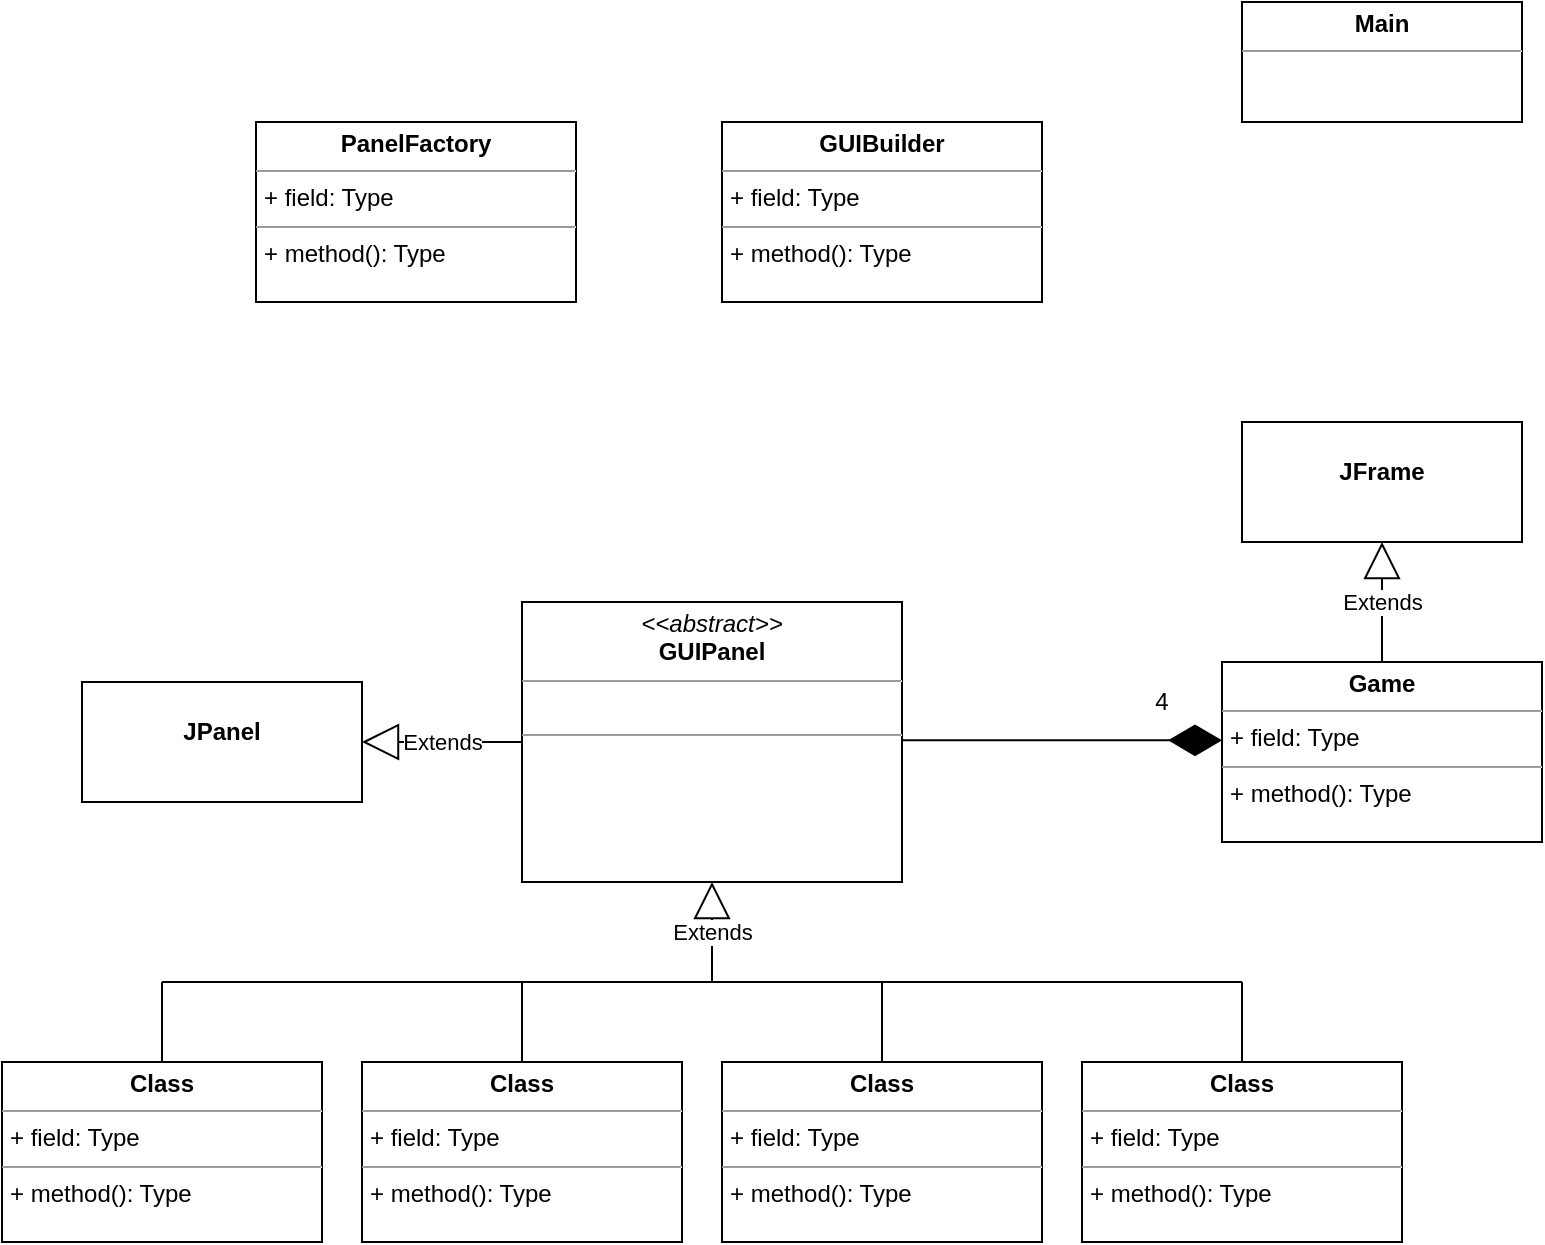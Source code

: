 <mxfile version="14.6.12" type="github">
  <diagram id="C5RBs43oDa-KdzZeNtuy" name="Page-1">
    <mxGraphModel dx="920" dy="552" grid="1" gridSize="10" guides="1" tooltips="1" connect="1" arrows="1" fold="1" page="1" pageScale="1" pageWidth="827" pageHeight="1169" math="0" shadow="0">
      <root>
        <mxCell id="WIyWlLk6GJQsqaUBKTNV-0" />
        <mxCell id="WIyWlLk6GJQsqaUBKTNV-1" parent="WIyWlLk6GJQsqaUBKTNV-0" />
        <mxCell id="btEMubfJMQzDjWzsL3hs-0" value="&lt;p style=&quot;margin: 0px ; margin-top: 4px ; text-align: center&quot;&gt;&lt;i&gt;&amp;lt;&amp;lt;abstract&amp;gt;&amp;gt;&lt;/i&gt;&lt;br&gt;&lt;b&gt;GUIPanel&lt;/b&gt;&lt;/p&gt;&lt;hr size=&quot;1&quot;&gt;&lt;p style=&quot;margin: 0px ; margin-left: 4px&quot;&gt;&lt;br&gt;&lt;/p&gt;&lt;hr size=&quot;1&quot;&gt;&lt;p style=&quot;margin: 0px ; margin-left: 4px&quot;&gt;&lt;br&gt;&lt;/p&gt;" style="verticalAlign=top;align=left;overflow=fill;fontSize=12;fontFamily=Helvetica;html=1;" parent="WIyWlLk6GJQsqaUBKTNV-1" vertex="1">
          <mxGeometry x="273" y="360" width="190" height="140" as="geometry" />
        </mxCell>
        <mxCell id="7n_-vRpYmNQ27YF9gRPF-0" value="&lt;p style=&quot;margin: 0px ; margin-top: 4px ; text-align: center&quot;&gt;&lt;br&gt;&lt;b&gt;JPanel&lt;/b&gt;&lt;/p&gt;" style="verticalAlign=top;align=left;overflow=fill;fontSize=12;fontFamily=Helvetica;html=1;" vertex="1" parent="WIyWlLk6GJQsqaUBKTNV-1">
          <mxGeometry x="53" y="400" width="140" height="60" as="geometry" />
        </mxCell>
        <mxCell id="7n_-vRpYmNQ27YF9gRPF-2" value="&lt;p style=&quot;margin:0px;margin-top:4px;text-align:center;&quot;&gt;&lt;b&gt;Class&lt;/b&gt;&lt;/p&gt;&lt;hr size=&quot;1&quot;/&gt;&lt;p style=&quot;margin:0px;margin-left:4px;&quot;&gt;+ field: Type&lt;/p&gt;&lt;hr size=&quot;1&quot;/&gt;&lt;p style=&quot;margin:0px;margin-left:4px;&quot;&gt;+ method(): Type&lt;/p&gt;" style="verticalAlign=top;align=left;overflow=fill;fontSize=12;fontFamily=Helvetica;html=1;" vertex="1" parent="WIyWlLk6GJQsqaUBKTNV-1">
          <mxGeometry x="13" y="590" width="160" height="90" as="geometry" />
        </mxCell>
        <mxCell id="7n_-vRpYmNQ27YF9gRPF-3" value="&lt;p style=&quot;margin:0px;margin-top:4px;text-align:center;&quot;&gt;&lt;b&gt;Class&lt;/b&gt;&lt;/p&gt;&lt;hr size=&quot;1&quot;/&gt;&lt;p style=&quot;margin:0px;margin-left:4px;&quot;&gt;+ field: Type&lt;/p&gt;&lt;hr size=&quot;1&quot;/&gt;&lt;p style=&quot;margin:0px;margin-left:4px;&quot;&gt;+ method(): Type&lt;/p&gt;" style="verticalAlign=top;align=left;overflow=fill;fontSize=12;fontFamily=Helvetica;html=1;" vertex="1" parent="WIyWlLk6GJQsqaUBKTNV-1">
          <mxGeometry x="193" y="590" width="160" height="90" as="geometry" />
        </mxCell>
        <mxCell id="7n_-vRpYmNQ27YF9gRPF-4" value="&lt;p style=&quot;margin:0px;margin-top:4px;text-align:center;&quot;&gt;&lt;b&gt;Class&lt;/b&gt;&lt;/p&gt;&lt;hr size=&quot;1&quot;/&gt;&lt;p style=&quot;margin:0px;margin-left:4px;&quot;&gt;+ field: Type&lt;/p&gt;&lt;hr size=&quot;1&quot;/&gt;&lt;p style=&quot;margin:0px;margin-left:4px;&quot;&gt;+ method(): Type&lt;/p&gt;" style="verticalAlign=top;align=left;overflow=fill;fontSize=12;fontFamily=Helvetica;html=1;" vertex="1" parent="WIyWlLk6GJQsqaUBKTNV-1">
          <mxGeometry x="373" y="590" width="160" height="90" as="geometry" />
        </mxCell>
        <mxCell id="7n_-vRpYmNQ27YF9gRPF-5" value="&lt;p style=&quot;margin:0px;margin-top:4px;text-align:center;&quot;&gt;&lt;b&gt;Class&lt;/b&gt;&lt;/p&gt;&lt;hr size=&quot;1&quot;/&gt;&lt;p style=&quot;margin:0px;margin-left:4px;&quot;&gt;+ field: Type&lt;/p&gt;&lt;hr size=&quot;1&quot;/&gt;&lt;p style=&quot;margin:0px;margin-left:4px;&quot;&gt;+ method(): Type&lt;/p&gt;" style="verticalAlign=top;align=left;overflow=fill;fontSize=12;fontFamily=Helvetica;html=1;" vertex="1" parent="WIyWlLk6GJQsqaUBKTNV-1">
          <mxGeometry x="553" y="590" width="160" height="90" as="geometry" />
        </mxCell>
        <mxCell id="7n_-vRpYmNQ27YF9gRPF-6" value="Extends" style="endArrow=block;endSize=16;endFill=0;html=1;entryX=0.5;entryY=1;entryDx=0;entryDy=0;" edge="1" parent="WIyWlLk6GJQsqaUBKTNV-1" target="btEMubfJMQzDjWzsL3hs-0">
          <mxGeometry width="160" relative="1" as="geometry">
            <mxPoint x="368" y="550" as="sourcePoint" />
            <mxPoint x="448" y="550" as="targetPoint" />
            <Array as="points">
              <mxPoint x="368" y="550" />
            </Array>
          </mxGeometry>
        </mxCell>
        <mxCell id="7n_-vRpYmNQ27YF9gRPF-8" value="" style="endArrow=none;html=1;" edge="1" parent="WIyWlLk6GJQsqaUBKTNV-1">
          <mxGeometry width="50" height="50" relative="1" as="geometry">
            <mxPoint x="93" y="590" as="sourcePoint" />
            <mxPoint x="93" y="550" as="targetPoint" />
          </mxGeometry>
        </mxCell>
        <mxCell id="7n_-vRpYmNQ27YF9gRPF-9" value="" style="endArrow=none;html=1;" edge="1" parent="WIyWlLk6GJQsqaUBKTNV-1">
          <mxGeometry width="50" height="50" relative="1" as="geometry">
            <mxPoint x="93" y="550" as="sourcePoint" />
            <mxPoint x="373" y="550" as="targetPoint" />
            <Array as="points" />
          </mxGeometry>
        </mxCell>
        <mxCell id="7n_-vRpYmNQ27YF9gRPF-10" value="" style="endArrow=none;html=1;" edge="1" parent="WIyWlLk6GJQsqaUBKTNV-1">
          <mxGeometry width="50" height="50" relative="1" as="geometry">
            <mxPoint x="273" y="590" as="sourcePoint" />
            <mxPoint x="273" y="550" as="targetPoint" />
          </mxGeometry>
        </mxCell>
        <mxCell id="7n_-vRpYmNQ27YF9gRPF-11" value="" style="endArrow=none;html=1;" edge="1" parent="WIyWlLk6GJQsqaUBKTNV-1">
          <mxGeometry width="50" height="50" relative="1" as="geometry">
            <mxPoint x="633" y="590" as="sourcePoint" />
            <mxPoint x="633" y="550" as="targetPoint" />
          </mxGeometry>
        </mxCell>
        <mxCell id="7n_-vRpYmNQ27YF9gRPF-12" value="" style="endArrow=none;html=1;" edge="1" parent="WIyWlLk6GJQsqaUBKTNV-1">
          <mxGeometry width="50" height="50" relative="1" as="geometry">
            <mxPoint x="633" y="550" as="sourcePoint" />
            <mxPoint x="373" y="550" as="targetPoint" />
          </mxGeometry>
        </mxCell>
        <mxCell id="7n_-vRpYmNQ27YF9gRPF-13" value="" style="endArrow=none;html=1;exitX=0.5;exitY=0;exitDx=0;exitDy=0;" edge="1" parent="WIyWlLk6GJQsqaUBKTNV-1" source="7n_-vRpYmNQ27YF9gRPF-4">
          <mxGeometry width="50" height="50" relative="1" as="geometry">
            <mxPoint x="383" y="500" as="sourcePoint" />
            <mxPoint x="453" y="550" as="targetPoint" />
          </mxGeometry>
        </mxCell>
        <mxCell id="7n_-vRpYmNQ27YF9gRPF-15" value="&lt;p style=&quot;margin: 0px ; margin-top: 4px ; text-align: center&quot;&gt;&lt;b&gt;Game&lt;/b&gt;&lt;/p&gt;&lt;hr size=&quot;1&quot;&gt;&lt;p style=&quot;margin: 0px ; margin-left: 4px&quot;&gt;+ field: Type&lt;/p&gt;&lt;hr size=&quot;1&quot;&gt;&lt;p style=&quot;margin: 0px ; margin-left: 4px&quot;&gt;+ method(): Type&lt;/p&gt;" style="verticalAlign=top;align=left;overflow=fill;fontSize=12;fontFamily=Helvetica;html=1;" vertex="1" parent="WIyWlLk6GJQsqaUBKTNV-1">
          <mxGeometry x="623" y="390" width="160" height="90" as="geometry" />
        </mxCell>
        <mxCell id="7n_-vRpYmNQ27YF9gRPF-16" value="&lt;p style=&quot;margin: 0px ; margin-top: 4px ; text-align: center&quot;&gt;&lt;br&gt;&lt;b&gt;JFrame&lt;/b&gt;&lt;/p&gt;" style="verticalAlign=top;align=left;overflow=fill;fontSize=12;fontFamily=Helvetica;html=1;" vertex="1" parent="WIyWlLk6GJQsqaUBKTNV-1">
          <mxGeometry x="633" y="270" width="140" height="60" as="geometry" />
        </mxCell>
        <mxCell id="7n_-vRpYmNQ27YF9gRPF-17" value="" style="endArrow=diamondThin;endFill=1;endSize=24;html=1;" edge="1" parent="WIyWlLk6GJQsqaUBKTNV-1">
          <mxGeometry width="160" relative="1" as="geometry">
            <mxPoint x="463" y="429.17" as="sourcePoint" />
            <mxPoint x="623" y="429.17" as="targetPoint" />
          </mxGeometry>
        </mxCell>
        <mxCell id="7n_-vRpYmNQ27YF9gRPF-18" value="4" style="text;html=1;strokeColor=none;fillColor=none;align=center;verticalAlign=middle;whiteSpace=wrap;rounded=0;" vertex="1" parent="WIyWlLk6GJQsqaUBKTNV-1">
          <mxGeometry x="573" y="400" width="40" height="20" as="geometry" />
        </mxCell>
        <mxCell id="7n_-vRpYmNQ27YF9gRPF-20" value="Extends" style="endArrow=block;endSize=16;endFill=0;html=1;exitX=0.5;exitY=0;exitDx=0;exitDy=0;entryX=0.5;entryY=1;entryDx=0;entryDy=0;" edge="1" parent="WIyWlLk6GJQsqaUBKTNV-1" source="7n_-vRpYmNQ27YF9gRPF-15" target="7n_-vRpYmNQ27YF9gRPF-16">
          <mxGeometry width="160" relative="1" as="geometry">
            <mxPoint x="533" y="340" as="sourcePoint" />
            <mxPoint x="693" y="340" as="targetPoint" />
          </mxGeometry>
        </mxCell>
        <mxCell id="7n_-vRpYmNQ27YF9gRPF-21" value="Extends" style="endArrow=block;endSize=16;endFill=0;html=1;exitX=0;exitY=0.5;exitDx=0;exitDy=0;entryX=1;entryY=0.5;entryDx=0;entryDy=0;" edge="1" parent="WIyWlLk6GJQsqaUBKTNV-1" source="btEMubfJMQzDjWzsL3hs-0" target="7n_-vRpYmNQ27YF9gRPF-0">
          <mxGeometry width="160" relative="1" as="geometry">
            <mxPoint x="320" y="480" as="sourcePoint" />
            <mxPoint x="480" y="480" as="targetPoint" />
          </mxGeometry>
        </mxCell>
        <mxCell id="7n_-vRpYmNQ27YF9gRPF-22" value="&lt;p style=&quot;margin: 0px ; margin-top: 4px ; text-align: center&quot;&gt;&lt;b&gt;PanelFactory&lt;/b&gt;&lt;/p&gt;&lt;hr size=&quot;1&quot;&gt;&lt;p style=&quot;margin: 0px ; margin-left: 4px&quot;&gt;+ field: Type&lt;/p&gt;&lt;hr size=&quot;1&quot;&gt;&lt;p style=&quot;margin: 0px ; margin-left: 4px&quot;&gt;+ method(): Type&lt;/p&gt;" style="verticalAlign=top;align=left;overflow=fill;fontSize=12;fontFamily=Helvetica;html=1;" vertex="1" parent="WIyWlLk6GJQsqaUBKTNV-1">
          <mxGeometry x="140" y="120" width="160" height="90" as="geometry" />
        </mxCell>
        <mxCell id="7n_-vRpYmNQ27YF9gRPF-23" value="&lt;p style=&quot;margin: 0px ; margin-top: 4px ; text-align: center&quot;&gt;&lt;b&gt;GUIBuilder&lt;/b&gt;&lt;/p&gt;&lt;hr size=&quot;1&quot;&gt;&lt;p style=&quot;margin: 0px ; margin-left: 4px&quot;&gt;+ field: Type&lt;/p&gt;&lt;hr size=&quot;1&quot;&gt;&lt;p style=&quot;margin: 0px ; margin-left: 4px&quot;&gt;+ method(): Type&lt;/p&gt;" style="verticalAlign=top;align=left;overflow=fill;fontSize=12;fontFamily=Helvetica;html=1;" vertex="1" parent="WIyWlLk6GJQsqaUBKTNV-1">
          <mxGeometry x="373" y="120" width="160" height="90" as="geometry" />
        </mxCell>
        <mxCell id="7n_-vRpYmNQ27YF9gRPF-26" value="&lt;p style=&quot;margin: 0px ; margin-top: 4px ; text-align: center&quot;&gt;&lt;b&gt;Main&lt;/b&gt;&lt;/p&gt;&lt;hr size=&quot;1&quot;&gt;&lt;div style=&quot;height: 2px&quot;&gt;&lt;/div&gt;" style="verticalAlign=top;align=left;overflow=fill;fontSize=12;fontFamily=Helvetica;html=1;" vertex="1" parent="WIyWlLk6GJQsqaUBKTNV-1">
          <mxGeometry x="633" y="60" width="140" height="60" as="geometry" />
        </mxCell>
      </root>
    </mxGraphModel>
  </diagram>
</mxfile>
